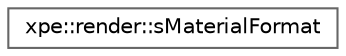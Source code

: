 digraph "Graphical Class Hierarchy"
{
 // LATEX_PDF_SIZE
  bgcolor="transparent";
  edge [fontname=Helvetica,fontsize=10,labelfontname=Helvetica,labelfontsize=10];
  node [fontname=Helvetica,fontsize=10,shape=box,height=0.2,width=0.4];
  rankdir="LR";
  Node0 [id="Node000000",label="xpe::render::sMaterialFormat",height=0.2,width=0.4,color="grey40", fillcolor="white", style="filled",URL="$structxpe_1_1render_1_1s_material_format.html",tooltip=" "];
}
